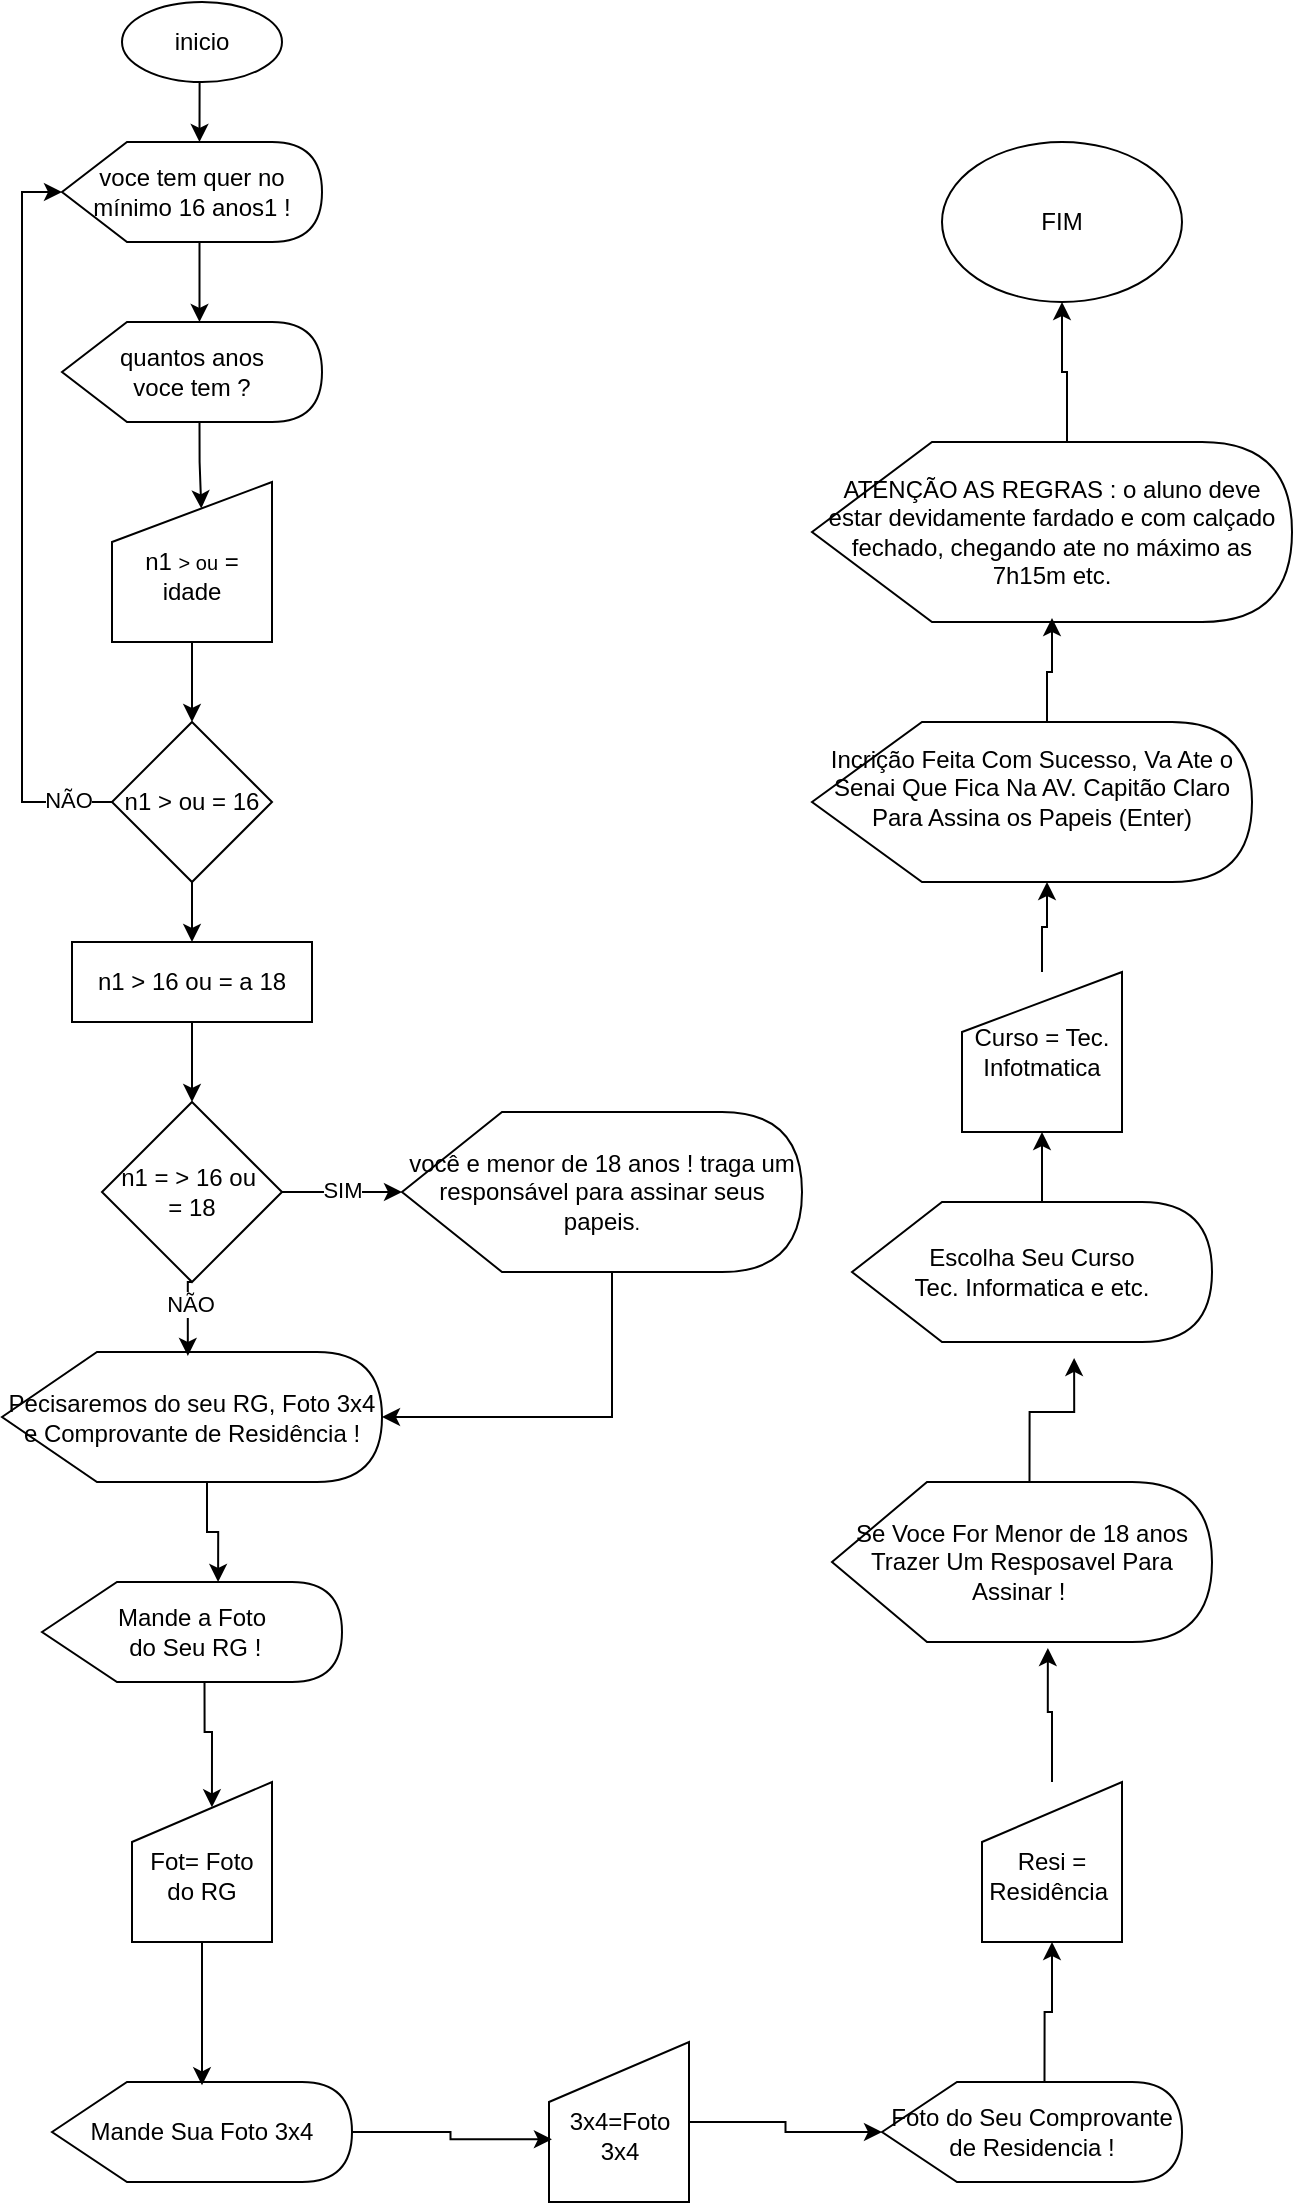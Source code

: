 <mxfile version="22.1.0" type="github">
  <diagram name="Página-1" id="VkQyPsuvd4PCCWZTSULT">
    <mxGraphModel dx="1386" dy="827" grid="1" gridSize="10" guides="1" tooltips="1" connect="1" arrows="1" fold="1" page="1" pageScale="1" pageWidth="827" pageHeight="1169" math="0" shadow="0">
      <root>
        <mxCell id="0" />
        <mxCell id="1" parent="0" />
        <mxCell id="AxIgMvvKOriLaUE2Q4an-1" value="inicio" style="ellipse;whiteSpace=wrap;html=1;" parent="1" vertex="1">
          <mxGeometry x="130" y="20" width="80" height="40" as="geometry" />
        </mxCell>
        <mxCell id="hFScJhW6e3Zdx_rkpALp-1" value="&lt;font style=&quot;vertical-align: inherit;&quot;&gt;&lt;font style=&quot;vertical-align: inherit;&quot;&gt;&lt;font style=&quot;vertical-align: inherit;&quot;&gt;&lt;font style=&quot;vertical-align: inherit;&quot;&gt;voce tem quer no mínimo 16 anos1 !&lt;/font&gt;&lt;/font&gt;&lt;/font&gt;&lt;/font&gt;" style="shape=display;whiteSpace=wrap;html=1;" parent="1" vertex="1">
          <mxGeometry x="100" y="90" width="130" height="50" as="geometry" />
        </mxCell>
        <mxCell id="hFScJhW6e3Zdx_rkpALp-3" value="&lt;font style=&quot;vertical-align: inherit;&quot;&gt;&lt;font style=&quot;vertical-align: inherit;&quot;&gt;&lt;font style=&quot;vertical-align: inherit;&quot;&gt;&lt;font style=&quot;vertical-align: inherit;&quot;&gt;&lt;font style=&quot;vertical-align: inherit;&quot;&gt;&lt;font style=&quot;vertical-align: inherit;&quot;&gt;quantos anos &lt;/font&gt;&lt;/font&gt;&lt;br&gt;&lt;font style=&quot;vertical-align: inherit;&quot;&gt;&lt;font style=&quot;vertical-align: inherit;&quot;&gt;voce tem ?&lt;/font&gt;&lt;/font&gt;&lt;/font&gt;&lt;/font&gt;&lt;/font&gt;&lt;/font&gt;" style="shape=display;whiteSpace=wrap;html=1;" parent="1" vertex="1">
          <mxGeometry x="100" y="180" width="130" height="50" as="geometry" />
        </mxCell>
        <mxCell id="fJsINOOjGW7utrO7Yf79-1" style="edgeStyle=orthogonalEdgeStyle;rounded=0;orthogonalLoop=1;jettySize=auto;html=1;exitX=0.5;exitY=1;exitDx=0;exitDy=0;entryX=0.5;entryY=0;entryDx=0;entryDy=0;" parent="1" source="hFScJhW6e3Zdx_rkpALp-4" target="hFScJhW6e3Zdx_rkpALp-6" edge="1">
          <mxGeometry relative="1" as="geometry" />
        </mxCell>
        <mxCell id="hFScJhW6e3Zdx_rkpALp-4" value="&lt;br&gt;&lt;font style=&quot;&quot;&gt;&lt;font style=&quot;vertical-align: inherit;&quot;&gt;n1 &lt;span style=&quot;font-size: 10px;&quot;&gt;&amp;gt; ou&lt;/span&gt;&lt;/font&gt;&lt;font style=&quot;vertical-align: inherit;&quot;&gt;&amp;nbsp;= idade&lt;/font&gt;&lt;/font&gt;" style="shape=manualInput;whiteSpace=wrap;html=1;" parent="1" vertex="1">
          <mxGeometry x="125" y="260" width="80" height="80" as="geometry" />
        </mxCell>
        <mxCell id="IiK_MM-PVMOKZSUEH1rj-12" style="edgeStyle=orthogonalEdgeStyle;rounded=0;orthogonalLoop=1;jettySize=auto;html=1;exitX=0.5;exitY=1;exitDx=0;exitDy=0;entryX=0.5;entryY=0;entryDx=0;entryDy=0;" edge="1" parent="1" source="hFScJhW6e3Zdx_rkpALp-6" target="IiK_MM-PVMOKZSUEH1rj-11">
          <mxGeometry relative="1" as="geometry" />
        </mxCell>
        <mxCell id="hFScJhW6e3Zdx_rkpALp-6" value="&lt;font style=&quot;vertical-align: inherit;&quot;&gt;&lt;font style=&quot;vertical-align: inherit;&quot;&gt;n1 &amp;gt; ou = 16&lt;br&gt;&lt;/font&gt;&lt;/font&gt;" style="rhombus;whiteSpace=wrap;html=1;" parent="1" vertex="1">
          <mxGeometry x="125" y="380" width="80" height="80" as="geometry" />
        </mxCell>
        <mxCell id="hFScJhW6e3Zdx_rkpALp-9" value="&lt;font style=&quot;vertical-align: inherit;&quot;&gt;&lt;font style=&quot;vertical-align: inherit;&quot;&gt;&lt;font style=&quot;vertical-align: inherit;&quot;&gt;&lt;font style=&quot;vertical-align: inherit;&quot;&gt;Pecisaremos do seu RG, Foto 3x4 e Comprovante de Residência !&lt;/font&gt;&lt;/font&gt;&lt;/font&gt;&lt;/font&gt;" style="shape=display;whiteSpace=wrap;html=1;" parent="1" vertex="1">
          <mxGeometry x="70" y="695" width="190" height="65" as="geometry" />
        </mxCell>
        <mxCell id="hFScJhW6e3Zdx_rkpALp-12" value="&lt;font style=&quot;vertical-align: inherit;&quot;&gt;&lt;font style=&quot;vertical-align: inherit;&quot;&gt;Mande Sua Foto 3x4&lt;/font&gt;&lt;/font&gt;" style="shape=display;whiteSpace=wrap;html=1;" parent="1" vertex="1">
          <mxGeometry x="95" y="1060" width="150" height="50" as="geometry" />
        </mxCell>
        <mxCell id="hFScJhW6e3Zdx_rkpALp-13" value="&amp;nbsp;&lt;br&gt;&lt;font style=&quot;vertical-align: inherit;&quot;&gt;&lt;font style=&quot;vertical-align: inherit;&quot;&gt;&lt;font style=&quot;vertical-align: inherit;&quot;&gt;&lt;font style=&quot;vertical-align: inherit;&quot;&gt;3x4=Foto 3x4&lt;/font&gt;&lt;/font&gt;&lt;/font&gt;&lt;/font&gt;" style="shape=manualInput;whiteSpace=wrap;html=1;" parent="1" vertex="1">
          <mxGeometry x="343.5" y="1040" width="70" height="80" as="geometry" />
        </mxCell>
        <mxCell id="IiK_MM-PVMOKZSUEH1rj-3" style="edgeStyle=orthogonalEdgeStyle;rounded=0;orthogonalLoop=1;jettySize=auto;html=1;exitX=0;exitY=0;exitDx=81.25;exitDy=50;exitPerimeter=0;entryX=0.571;entryY=0.158;entryDx=0;entryDy=0;entryPerimeter=0;" edge="1" parent="1" source="hFScJhW6e3Zdx_rkpALp-14" target="hFScJhW6e3Zdx_rkpALp-15">
          <mxGeometry relative="1" as="geometry" />
        </mxCell>
        <mxCell id="hFScJhW6e3Zdx_rkpALp-14" value="&lt;font style=&quot;vertical-align: inherit;&quot;&gt;&lt;font style=&quot;vertical-align: inherit;&quot;&gt;Mande a Foto&lt;br&gt;&amp;nbsp;do Seu RG !&lt;/font&gt;&lt;/font&gt;" style="shape=display;whiteSpace=wrap;html=1;" parent="1" vertex="1">
          <mxGeometry x="90" y="810" width="150" height="50" as="geometry" />
        </mxCell>
        <mxCell id="hFScJhW6e3Zdx_rkpALp-15" value="&amp;nbsp;&lt;br&gt;&lt;font style=&quot;vertical-align: inherit;&quot;&gt;&lt;font style=&quot;vertical-align: inherit;&quot;&gt;&lt;font style=&quot;vertical-align: inherit;&quot;&gt;&lt;font style=&quot;vertical-align: inherit;&quot;&gt;&lt;font style=&quot;vertical-align: inherit;&quot;&gt;&lt;font style=&quot;vertical-align: inherit;&quot;&gt;Fot= Foto do RG&lt;/font&gt;&lt;/font&gt;&lt;/font&gt;&lt;/font&gt;&lt;/font&gt;&lt;/font&gt;" style="shape=manualInput;whiteSpace=wrap;html=1;" parent="1" vertex="1">
          <mxGeometry x="135" y="910" width="70" height="80" as="geometry" />
        </mxCell>
        <mxCell id="IiK_MM-PVMOKZSUEH1rj-24" style="edgeStyle=orthogonalEdgeStyle;rounded=0;orthogonalLoop=1;jettySize=auto;html=1;exitX=0;exitY=0;exitDx=81.25;exitDy=0;exitPerimeter=0;entryX=0.5;entryY=1;entryDx=0;entryDy=0;" edge="1" parent="1" source="hFScJhW6e3Zdx_rkpALp-16" target="hFScJhW6e3Zdx_rkpALp-17">
          <mxGeometry relative="1" as="geometry" />
        </mxCell>
        <mxCell id="hFScJhW6e3Zdx_rkpALp-16" value="&lt;font style=&quot;vertical-align: inherit;&quot;&gt;&lt;font style=&quot;vertical-align: inherit;&quot;&gt;Foto do Seu Comprovante&lt;br&gt;de Residencia !&lt;br&gt;&lt;/font&gt;&lt;/font&gt;" style="shape=display;whiteSpace=wrap;html=1;" parent="1" vertex="1">
          <mxGeometry x="510" y="1060" width="150" height="50" as="geometry" />
        </mxCell>
        <mxCell id="hFScJhW6e3Zdx_rkpALp-17" value="&amp;nbsp;&lt;br&gt;&lt;font style=&quot;vertical-align: inherit;&quot;&gt;&lt;font style=&quot;vertical-align: inherit;&quot;&gt;&lt;font style=&quot;vertical-align: inherit;&quot;&gt;&lt;font style=&quot;vertical-align: inherit;&quot;&gt;Resi =&lt;br&gt;Residência&amp;nbsp;&lt;/font&gt;&lt;/font&gt;&lt;/font&gt;&lt;/font&gt;" style="shape=manualInput;whiteSpace=wrap;html=1;" parent="1" vertex="1">
          <mxGeometry x="560" y="910" width="70" height="80" as="geometry" />
        </mxCell>
        <mxCell id="hFScJhW6e3Zdx_rkpALp-18" style="edgeStyle=orthogonalEdgeStyle;rounded=0;orthogonalLoop=1;jettySize=auto;html=1;exitX=0.5;exitY=1;exitDx=0;exitDy=0;entryX=0;entryY=0;entryDx=68.75;entryDy=0;entryPerimeter=0;" parent="1" source="AxIgMvvKOriLaUE2Q4an-1" target="hFScJhW6e3Zdx_rkpALp-1" edge="1">
          <mxGeometry relative="1" as="geometry" />
        </mxCell>
        <mxCell id="hFScJhW6e3Zdx_rkpALp-19" style="edgeStyle=orthogonalEdgeStyle;rounded=0;orthogonalLoop=1;jettySize=auto;html=1;exitX=0;exitY=0;exitDx=68.75;exitDy=50;exitPerimeter=0;entryX=0;entryY=0;entryDx=68.75;entryDy=0;entryPerimeter=0;" parent="1" source="hFScJhW6e3Zdx_rkpALp-1" target="hFScJhW6e3Zdx_rkpALp-3" edge="1">
          <mxGeometry relative="1" as="geometry" />
        </mxCell>
        <mxCell id="hFScJhW6e3Zdx_rkpALp-23" style="edgeStyle=orthogonalEdgeStyle;rounded=0;orthogonalLoop=1;jettySize=auto;html=1;exitX=0;exitY=0;exitDx=68.75;exitDy=50;exitPerimeter=0;entryX=0.558;entryY=0.165;entryDx=0;entryDy=0;entryPerimeter=0;" parent="1" source="hFScJhW6e3Zdx_rkpALp-3" target="hFScJhW6e3Zdx_rkpALp-4" edge="1">
          <mxGeometry relative="1" as="geometry" />
        </mxCell>
        <mxCell id="hFScJhW6e3Zdx_rkpALp-33" value="&lt;font style=&quot;vertical-align: inherit;&quot;&gt;&lt;font style=&quot;vertical-align: inherit;&quot;&gt;&lt;font style=&quot;vertical-align: inherit;&quot;&gt;&lt;font style=&quot;vertical-align: inherit;&quot;&gt;Se Voce For Menor de 18 anos Trazer Um Resposavel Para Assinar !&amp;nbsp;&lt;/font&gt;&lt;/font&gt;&lt;/font&gt;&lt;/font&gt;" style="shape=display;whiteSpace=wrap;html=1;" parent="1" vertex="1">
          <mxGeometry x="485" y="760" width="190" height="80" as="geometry" />
        </mxCell>
        <mxCell id="hFScJhW6e3Zdx_rkpALp-41" style="edgeStyle=orthogonalEdgeStyle;rounded=0;orthogonalLoop=1;jettySize=auto;html=1;exitX=0;exitY=0;exitDx=95;exitDy=0;exitPerimeter=0;entryX=0.5;entryY=1;entryDx=0;entryDy=0;" parent="1" source="hFScJhW6e3Zdx_rkpALp-37" target="hFScJhW6e3Zdx_rkpALp-39" edge="1">
          <mxGeometry relative="1" as="geometry" />
        </mxCell>
        <mxCell id="hFScJhW6e3Zdx_rkpALp-37" value="&lt;font style=&quot;vertical-align: inherit;&quot;&gt;&lt;font style=&quot;vertical-align: inherit;&quot;&gt;Escolha Seu Curso &lt;br&gt;Tec. Informatica e etc.&lt;/font&gt;&lt;/font&gt;" style="shape=display;whiteSpace=wrap;html=1;" parent="1" vertex="1">
          <mxGeometry x="495" y="620" width="180" height="70" as="geometry" />
        </mxCell>
        <mxCell id="hFScJhW6e3Zdx_rkpALp-39" value="&lt;font style=&quot;vertical-align: inherit;&quot;&gt;&lt;font style=&quot;vertical-align: inherit;&quot;&gt;Curso = Tec. Infotmatica&lt;/font&gt;&lt;/font&gt;" style="shape=manualInput;whiteSpace=wrap;html=1;" parent="1" vertex="1">
          <mxGeometry x="550" y="505" width="80" height="80" as="geometry" />
        </mxCell>
        <mxCell id="hFScJhW6e3Zdx_rkpALp-42" value="&lt;font style=&quot;vertical-align: inherit;&quot;&gt;&lt;font style=&quot;vertical-align: inherit;&quot;&gt;Incrição Feita Com Sucesso, Va Ate o Senai Que Fica Na AV. Capitão Claro Para Assina os Papeis (Enter)&lt;br&gt;&lt;br&gt;&lt;/font&gt;&lt;/font&gt;" style="shape=display;whiteSpace=wrap;html=1;" parent="1" vertex="1">
          <mxGeometry x="475" y="380" width="220" height="80" as="geometry" />
        </mxCell>
        <mxCell id="fJsINOOjGW7utrO7Yf79-3" style="edgeStyle=orthogonalEdgeStyle;rounded=0;orthogonalLoop=1;jettySize=auto;html=1;exitX=0.5;exitY=0;exitDx=0;exitDy=0;entryX=0.568;entryY=1.038;entryDx=0;entryDy=0;entryPerimeter=0;" parent="1" source="hFScJhW6e3Zdx_rkpALp-17" target="hFScJhW6e3Zdx_rkpALp-33" edge="1">
          <mxGeometry relative="1" as="geometry" />
        </mxCell>
        <mxCell id="fJsINOOjGW7utrO7Yf79-4" style="edgeStyle=orthogonalEdgeStyle;rounded=0;orthogonalLoop=1;jettySize=auto;html=1;exitX=0;exitY=0;exitDx=98.75;exitDy=0;exitPerimeter=0;entryX=0.617;entryY=1.114;entryDx=0;entryDy=0;entryPerimeter=0;" parent="1" source="hFScJhW6e3Zdx_rkpALp-33" target="hFScJhW6e3Zdx_rkpALp-37" edge="1">
          <mxGeometry relative="1" as="geometry" />
        </mxCell>
        <mxCell id="fJsINOOjGW7utrO7Yf79-5" style="edgeStyle=orthogonalEdgeStyle;rounded=0;orthogonalLoop=1;jettySize=auto;html=1;exitX=0;exitY=0.5;exitDx=0;exitDy=0;entryX=0;entryY=0.5;entryDx=0;entryDy=0;entryPerimeter=0;" parent="1" source="hFScJhW6e3Zdx_rkpALp-6" target="hFScJhW6e3Zdx_rkpALp-1" edge="1">
          <mxGeometry relative="1" as="geometry" />
        </mxCell>
        <mxCell id="fJsINOOjGW7utrO7Yf79-6" value="NÃO" style="edgeLabel;html=1;align=center;verticalAlign=middle;resizable=0;points=[];" parent="fJsINOOjGW7utrO7Yf79-5" vertex="1" connectable="0">
          <mxGeometry x="-0.882" y="-1" relative="1" as="geometry">
            <mxPoint as="offset" />
          </mxGeometry>
        </mxCell>
        <mxCell id="IiK_MM-PVMOKZSUEH1rj-2" style="edgeStyle=orthogonalEdgeStyle;rounded=0;orthogonalLoop=1;jettySize=auto;html=1;exitX=0;exitY=0;exitDx=102.5;exitDy=65;exitPerimeter=0;entryX=0.587;entryY=0;entryDx=0;entryDy=0;entryPerimeter=0;" edge="1" parent="1" source="hFScJhW6e3Zdx_rkpALp-9" target="hFScJhW6e3Zdx_rkpALp-14">
          <mxGeometry relative="1" as="geometry" />
        </mxCell>
        <mxCell id="IiK_MM-PVMOKZSUEH1rj-8" value="n1 = &amp;gt; 16 ou&amp;nbsp;&lt;br&gt;= 18" style="rhombus;whiteSpace=wrap;html=1;" vertex="1" parent="1">
          <mxGeometry x="120" y="570" width="90" height="90" as="geometry" />
        </mxCell>
        <mxCell id="IiK_MM-PVMOKZSUEH1rj-10" value="você e menor de 18 anos ! traga um responsável para assinar seus papeis&lt;span style=&quot;font-size: 10px;&quot;&gt;.&lt;/span&gt;" style="shape=display;whiteSpace=wrap;html=1;" vertex="1" parent="1">
          <mxGeometry x="270" y="575" width="200" height="80" as="geometry" />
        </mxCell>
        <mxCell id="IiK_MM-PVMOKZSUEH1rj-13" style="edgeStyle=orthogonalEdgeStyle;rounded=0;orthogonalLoop=1;jettySize=auto;html=1;exitX=0.5;exitY=1;exitDx=0;exitDy=0;entryX=0.5;entryY=0;entryDx=0;entryDy=0;" edge="1" parent="1" source="IiK_MM-PVMOKZSUEH1rj-11" target="IiK_MM-PVMOKZSUEH1rj-8">
          <mxGeometry relative="1" as="geometry" />
        </mxCell>
        <mxCell id="IiK_MM-PVMOKZSUEH1rj-11" value="n1 &amp;gt; 16 ou = a 18" style="rounded=0;whiteSpace=wrap;html=1;" vertex="1" parent="1">
          <mxGeometry x="105" y="490" width="120" height="40" as="geometry" />
        </mxCell>
        <mxCell id="IiK_MM-PVMOKZSUEH1rj-14" style="edgeStyle=orthogonalEdgeStyle;rounded=0;orthogonalLoop=1;jettySize=auto;html=1;exitX=0.5;exitY=1;exitDx=0;exitDy=0;entryX=0.489;entryY=0.03;entryDx=0;entryDy=0;entryPerimeter=0;" edge="1" parent="1" source="IiK_MM-PVMOKZSUEH1rj-8" target="hFScJhW6e3Zdx_rkpALp-9">
          <mxGeometry relative="1" as="geometry" />
        </mxCell>
        <mxCell id="IiK_MM-PVMOKZSUEH1rj-15" value="NÃO" style="edgeLabel;html=1;align=center;verticalAlign=middle;resizable=0;points=[];" vertex="1" connectable="0" parent="IiK_MM-PVMOKZSUEH1rj-14">
          <mxGeometry x="-0.332" y="1" relative="1" as="geometry">
            <mxPoint as="offset" />
          </mxGeometry>
        </mxCell>
        <mxCell id="IiK_MM-PVMOKZSUEH1rj-16" style="edgeStyle=orthogonalEdgeStyle;rounded=0;orthogonalLoop=1;jettySize=auto;html=1;exitX=1;exitY=0.5;exitDx=0;exitDy=0;entryX=0;entryY=0.5;entryDx=0;entryDy=0;entryPerimeter=0;" edge="1" parent="1" source="IiK_MM-PVMOKZSUEH1rj-8" target="IiK_MM-PVMOKZSUEH1rj-10">
          <mxGeometry relative="1" as="geometry" />
        </mxCell>
        <mxCell id="IiK_MM-PVMOKZSUEH1rj-17" value="SIM" style="edgeLabel;html=1;align=center;verticalAlign=middle;resizable=0;points=[];" vertex="1" connectable="0" parent="IiK_MM-PVMOKZSUEH1rj-16">
          <mxGeometry y="1" relative="1" as="geometry">
            <mxPoint as="offset" />
          </mxGeometry>
        </mxCell>
        <mxCell id="IiK_MM-PVMOKZSUEH1rj-18" style="edgeStyle=orthogonalEdgeStyle;rounded=0;orthogonalLoop=1;jettySize=auto;html=1;exitX=0;exitY=0;exitDx=105;exitDy=80;exitPerimeter=0;entryX=1;entryY=0.5;entryDx=0;entryDy=0;entryPerimeter=0;" edge="1" parent="1" source="IiK_MM-PVMOKZSUEH1rj-10" target="hFScJhW6e3Zdx_rkpALp-9">
          <mxGeometry relative="1" as="geometry" />
        </mxCell>
        <mxCell id="IiK_MM-PVMOKZSUEH1rj-20" style="edgeStyle=orthogonalEdgeStyle;rounded=0;orthogonalLoop=1;jettySize=auto;html=1;exitX=0.5;exitY=1;exitDx=0;exitDy=0;entryX=0.5;entryY=0.033;entryDx=0;entryDy=0;entryPerimeter=0;" edge="1" parent="1" source="hFScJhW6e3Zdx_rkpALp-15" target="hFScJhW6e3Zdx_rkpALp-12">
          <mxGeometry relative="1" as="geometry" />
        </mxCell>
        <mxCell id="IiK_MM-PVMOKZSUEH1rj-22" style="edgeStyle=orthogonalEdgeStyle;rounded=0;orthogonalLoop=1;jettySize=auto;html=1;exitX=1;exitY=0.5;exitDx=0;exitDy=0;exitPerimeter=0;entryX=0.021;entryY=0.608;entryDx=0;entryDy=0;entryPerimeter=0;" edge="1" parent="1" source="hFScJhW6e3Zdx_rkpALp-12" target="hFScJhW6e3Zdx_rkpALp-13">
          <mxGeometry relative="1" as="geometry" />
        </mxCell>
        <mxCell id="IiK_MM-PVMOKZSUEH1rj-23" style="edgeStyle=orthogonalEdgeStyle;rounded=0;orthogonalLoop=1;jettySize=auto;html=1;exitX=1;exitY=0.5;exitDx=0;exitDy=0;entryX=0;entryY=0.5;entryDx=0;entryDy=0;entryPerimeter=0;" edge="1" parent="1" source="hFScJhW6e3Zdx_rkpALp-13" target="hFScJhW6e3Zdx_rkpALp-16">
          <mxGeometry relative="1" as="geometry" />
        </mxCell>
        <mxCell id="IiK_MM-PVMOKZSUEH1rj-25" style="edgeStyle=orthogonalEdgeStyle;rounded=0;orthogonalLoop=1;jettySize=auto;html=1;exitX=0.5;exitY=0;exitDx=0;exitDy=0;entryX=0;entryY=0;entryDx=117.5;entryDy=80;entryPerimeter=0;" edge="1" parent="1" source="hFScJhW6e3Zdx_rkpALp-39" target="hFScJhW6e3Zdx_rkpALp-42">
          <mxGeometry relative="1" as="geometry" />
        </mxCell>
        <mxCell id="IiK_MM-PVMOKZSUEH1rj-29" style="edgeStyle=orthogonalEdgeStyle;rounded=0;orthogonalLoop=1;jettySize=auto;html=1;exitX=0;exitY=0;exitDx=127.5;exitDy=0;exitPerimeter=0;entryX=0.5;entryY=1;entryDx=0;entryDy=0;" edge="1" parent="1" source="IiK_MM-PVMOKZSUEH1rj-26" target="IiK_MM-PVMOKZSUEH1rj-28">
          <mxGeometry relative="1" as="geometry" />
        </mxCell>
        <mxCell id="IiK_MM-PVMOKZSUEH1rj-26" value="ATENÇÃO AS REGRAS : o aluno deve estar devidamente fardado e com calçado fechado, chegando ate no máximo as 7h15m etc." style="shape=display;whiteSpace=wrap;html=1;" vertex="1" parent="1">
          <mxGeometry x="475" y="240" width="240" height="90" as="geometry" />
        </mxCell>
        <mxCell id="IiK_MM-PVMOKZSUEH1rj-27" style="edgeStyle=orthogonalEdgeStyle;rounded=0;orthogonalLoop=1;jettySize=auto;html=1;exitX=0;exitY=0;exitDx=117.5;exitDy=0;exitPerimeter=0;entryX=0.5;entryY=0.978;entryDx=0;entryDy=0;entryPerimeter=0;" edge="1" parent="1" source="hFScJhW6e3Zdx_rkpALp-42" target="IiK_MM-PVMOKZSUEH1rj-26">
          <mxGeometry relative="1" as="geometry" />
        </mxCell>
        <mxCell id="IiK_MM-PVMOKZSUEH1rj-28" value="FIM" style="ellipse;whiteSpace=wrap;html=1;" vertex="1" parent="1">
          <mxGeometry x="540" y="90" width="120" height="80" as="geometry" />
        </mxCell>
      </root>
    </mxGraphModel>
  </diagram>
</mxfile>
